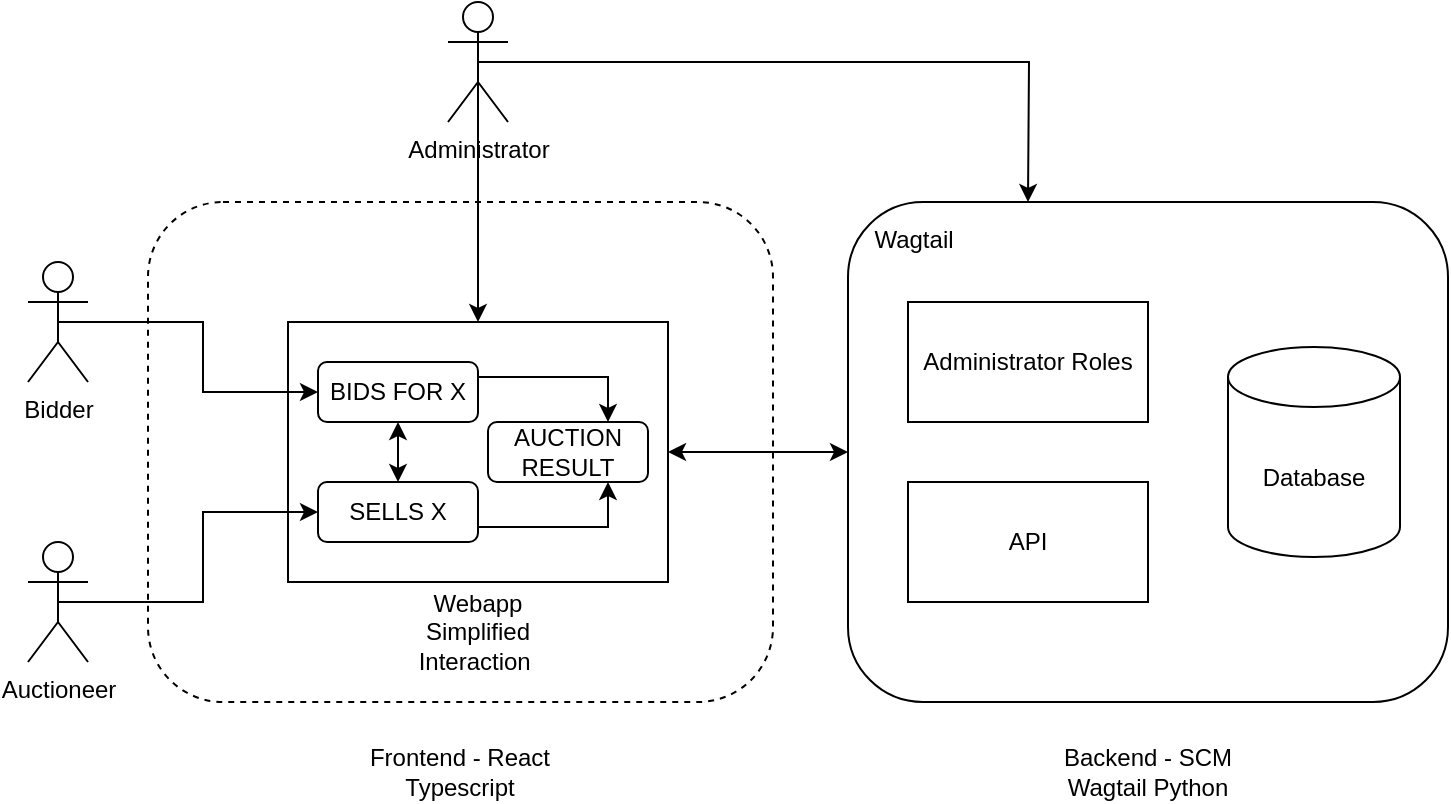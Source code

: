 <mxfile version="21.3.7" type="github">
  <diagram name="Page-1" id="6W4AaZUkjcXcDQ5Ecm52">
    <mxGraphModel dx="1050" dy="587" grid="0" gridSize="10" guides="1" tooltips="1" connect="1" arrows="1" fold="1" page="1" pageScale="1" pageWidth="827" pageHeight="1169" math="0" shadow="0">
      <root>
        <mxCell id="0" />
        <mxCell id="1" parent="0" />
        <mxCell id="XcCFvybICMbkdc_DKMNe-445" value="" style="rounded=1;whiteSpace=wrap;html=1;dashed=1;" vertex="1" parent="1">
          <mxGeometry x="110" y="190" width="312.5" height="250" as="geometry" />
        </mxCell>
        <mxCell id="XcCFvybICMbkdc_DKMNe-6" value="" style="rounded=0;whiteSpace=wrap;html=1;" vertex="1" parent="1">
          <mxGeometry x="180" y="250" width="190" height="130" as="geometry" />
        </mxCell>
        <mxCell id="XcCFvybICMbkdc_DKMNe-435" style="edgeStyle=orthogonalEdgeStyle;rounded=0;orthogonalLoop=1;jettySize=auto;html=1;exitX=0.5;exitY=0.5;exitDx=0;exitDy=0;exitPerimeter=0;entryX=0;entryY=0.5;entryDx=0;entryDy=0;" edge="1" parent="1" source="XcCFvybICMbkdc_DKMNe-7" target="XcCFvybICMbkdc_DKMNe-422">
          <mxGeometry relative="1" as="geometry" />
        </mxCell>
        <mxCell id="XcCFvybICMbkdc_DKMNe-7" value="Bidder" style="shape=umlActor;verticalLabelPosition=bottom;verticalAlign=top;html=1;outlineConnect=0;" vertex="1" parent="1">
          <mxGeometry x="50" y="220" width="30" height="60" as="geometry" />
        </mxCell>
        <mxCell id="XcCFvybICMbkdc_DKMNe-436" style="edgeStyle=orthogonalEdgeStyle;rounded=0;orthogonalLoop=1;jettySize=auto;html=1;exitX=0.5;exitY=0.5;exitDx=0;exitDy=0;exitPerimeter=0;entryX=0;entryY=0.5;entryDx=0;entryDy=0;" edge="1" parent="1" source="XcCFvybICMbkdc_DKMNe-10" target="XcCFvybICMbkdc_DKMNe-424">
          <mxGeometry relative="1" as="geometry" />
        </mxCell>
        <mxCell id="XcCFvybICMbkdc_DKMNe-10" value="Auctioneer" style="shape=umlActor;verticalLabelPosition=bottom;verticalAlign=top;html=1;outlineConnect=0;" vertex="1" parent="1">
          <mxGeometry x="50" y="360" width="30" height="60" as="geometry" />
        </mxCell>
        <mxCell id="XcCFvybICMbkdc_DKMNe-437" style="edgeStyle=orthogonalEdgeStyle;rounded=0;orthogonalLoop=1;jettySize=auto;html=1;exitX=0.5;exitY=0.5;exitDx=0;exitDy=0;exitPerimeter=0;entryX=0.5;entryY=0;entryDx=0;entryDy=0;" edge="1" parent="1" source="XcCFvybICMbkdc_DKMNe-11" target="XcCFvybICMbkdc_DKMNe-6">
          <mxGeometry relative="1" as="geometry" />
        </mxCell>
        <mxCell id="XcCFvybICMbkdc_DKMNe-442" style="edgeStyle=orthogonalEdgeStyle;rounded=0;orthogonalLoop=1;jettySize=auto;html=1;exitX=0.5;exitY=0.5;exitDx=0;exitDy=0;exitPerimeter=0;" edge="1" parent="1" source="XcCFvybICMbkdc_DKMNe-11">
          <mxGeometry relative="1" as="geometry">
            <mxPoint x="550" y="190" as="targetPoint" />
          </mxGeometry>
        </mxCell>
        <mxCell id="XcCFvybICMbkdc_DKMNe-11" value="Administrator" style="shape=umlActor;verticalLabelPosition=bottom;verticalAlign=top;html=1;outlineConnect=0;" vertex="1" parent="1">
          <mxGeometry x="260" y="90" width="30" height="60" as="geometry" />
        </mxCell>
        <mxCell id="XcCFvybICMbkdc_DKMNe-19" value="" style="group" vertex="1" connectable="0" parent="1">
          <mxGeometry x="460" y="180" width="300" height="250" as="geometry" />
        </mxCell>
        <mxCell id="XcCFvybICMbkdc_DKMNe-1" value="" style="rounded=1;whiteSpace=wrap;html=1;" vertex="1" parent="XcCFvybICMbkdc_DKMNe-19">
          <mxGeometry y="10" width="300" height="250" as="geometry" />
        </mxCell>
        <mxCell id="XcCFvybICMbkdc_DKMNe-3" value="Administrator Roles" style="rounded=0;whiteSpace=wrap;html=1;" vertex="1" parent="XcCFvybICMbkdc_DKMNe-19">
          <mxGeometry x="30" y="60" width="120" height="60" as="geometry" />
        </mxCell>
        <mxCell id="XcCFvybICMbkdc_DKMNe-5" value="Database" style="shape=cylinder3;whiteSpace=wrap;html=1;boundedLbl=1;backgroundOutline=1;size=15;" vertex="1" parent="XcCFvybICMbkdc_DKMNe-19">
          <mxGeometry x="190" y="82.5" width="86" height="105" as="geometry" />
        </mxCell>
        <mxCell id="XcCFvybICMbkdc_DKMNe-439" value="API" style="rounded=0;whiteSpace=wrap;html=1;" vertex="1" parent="XcCFvybICMbkdc_DKMNe-19">
          <mxGeometry x="30" y="150" width="120" height="60" as="geometry" />
        </mxCell>
        <mxCell id="XcCFvybICMbkdc_DKMNe-450" value="Wagtail" style="text;html=1;strokeColor=none;fillColor=none;align=center;verticalAlign=middle;whiteSpace=wrap;rounded=0;" vertex="1" parent="XcCFvybICMbkdc_DKMNe-19">
          <mxGeometry x="3" y="14" width="60" height="30" as="geometry" />
        </mxCell>
        <mxCell id="XcCFvybICMbkdc_DKMNe-431" style="edgeStyle=orthogonalEdgeStyle;rounded=0;orthogonalLoop=1;jettySize=auto;html=1;exitX=1;exitY=0.25;exitDx=0;exitDy=0;entryX=0.75;entryY=0;entryDx=0;entryDy=0;" edge="1" parent="1" source="XcCFvybICMbkdc_DKMNe-422" target="XcCFvybICMbkdc_DKMNe-423">
          <mxGeometry relative="1" as="geometry" />
        </mxCell>
        <mxCell id="XcCFvybICMbkdc_DKMNe-422" value="BIDS FOR X" style="rounded=1;whiteSpace=wrap;html=1;" vertex="1" parent="1">
          <mxGeometry x="195" y="270" width="80" height="30" as="geometry" />
        </mxCell>
        <mxCell id="XcCFvybICMbkdc_DKMNe-423" value="AUCTION RESULT" style="rounded=1;whiteSpace=wrap;html=1;" vertex="1" parent="1">
          <mxGeometry x="280" y="300" width="80" height="30" as="geometry" />
        </mxCell>
        <mxCell id="XcCFvybICMbkdc_DKMNe-432" style="edgeStyle=orthogonalEdgeStyle;rounded=0;orthogonalLoop=1;jettySize=auto;html=1;exitX=1;exitY=0.75;exitDx=0;exitDy=0;entryX=0.75;entryY=1;entryDx=0;entryDy=0;" edge="1" parent="1" source="XcCFvybICMbkdc_DKMNe-424" target="XcCFvybICMbkdc_DKMNe-423">
          <mxGeometry relative="1" as="geometry" />
        </mxCell>
        <mxCell id="XcCFvybICMbkdc_DKMNe-424" value="SELLS X" style="rounded=1;whiteSpace=wrap;html=1;" vertex="1" parent="1">
          <mxGeometry x="195" y="330" width="80" height="30" as="geometry" />
        </mxCell>
        <mxCell id="XcCFvybICMbkdc_DKMNe-427" value="" style="endArrow=classic;startArrow=classic;html=1;rounded=0;exitX=0.5;exitY=0;exitDx=0;exitDy=0;" edge="1" parent="1" source="XcCFvybICMbkdc_DKMNe-424" target="XcCFvybICMbkdc_DKMNe-422">
          <mxGeometry width="50" height="50" relative="1" as="geometry">
            <mxPoint x="200" y="340" as="sourcePoint" />
            <mxPoint x="250" y="290" as="targetPoint" />
          </mxGeometry>
        </mxCell>
        <mxCell id="XcCFvybICMbkdc_DKMNe-438" value="&lt;div style=&quot;&quot;&gt;&lt;span style=&quot;background-color: initial;&quot;&gt;Webapp Simplified Interaction&amp;nbsp;&lt;/span&gt;&lt;/div&gt;" style="text;html=1;strokeColor=none;fillColor=none;align=center;verticalAlign=middle;whiteSpace=wrap;rounded=0;" vertex="1" parent="1">
          <mxGeometry x="245" y="390" width="60" height="30" as="geometry" />
        </mxCell>
        <mxCell id="XcCFvybICMbkdc_DKMNe-444" value="Backend - SCM Wagtail Python" style="text;html=1;strokeColor=none;fillColor=none;align=center;verticalAlign=middle;whiteSpace=wrap;rounded=0;" vertex="1" parent="1">
          <mxGeometry x="565" y="460" width="90" height="30" as="geometry" />
        </mxCell>
        <mxCell id="XcCFvybICMbkdc_DKMNe-446" value="Frontend - React Typescript" style="text;html=1;strokeColor=none;fillColor=none;align=center;verticalAlign=middle;whiteSpace=wrap;rounded=0;" vertex="1" parent="1">
          <mxGeometry x="209.38" y="460" width="113.75" height="30" as="geometry" />
        </mxCell>
        <mxCell id="XcCFvybICMbkdc_DKMNe-449" value="" style="endArrow=classic;startArrow=classic;html=1;rounded=0;entryX=0;entryY=0.5;entryDx=0;entryDy=0;exitX=1;exitY=0.5;exitDx=0;exitDy=0;" edge="1" parent="1" source="XcCFvybICMbkdc_DKMNe-6" target="XcCFvybICMbkdc_DKMNe-1">
          <mxGeometry width="50" height="50" relative="1" as="geometry">
            <mxPoint x="395" y="344" as="sourcePoint" />
            <mxPoint x="445" y="294" as="targetPoint" />
          </mxGeometry>
        </mxCell>
      </root>
    </mxGraphModel>
  </diagram>
</mxfile>
